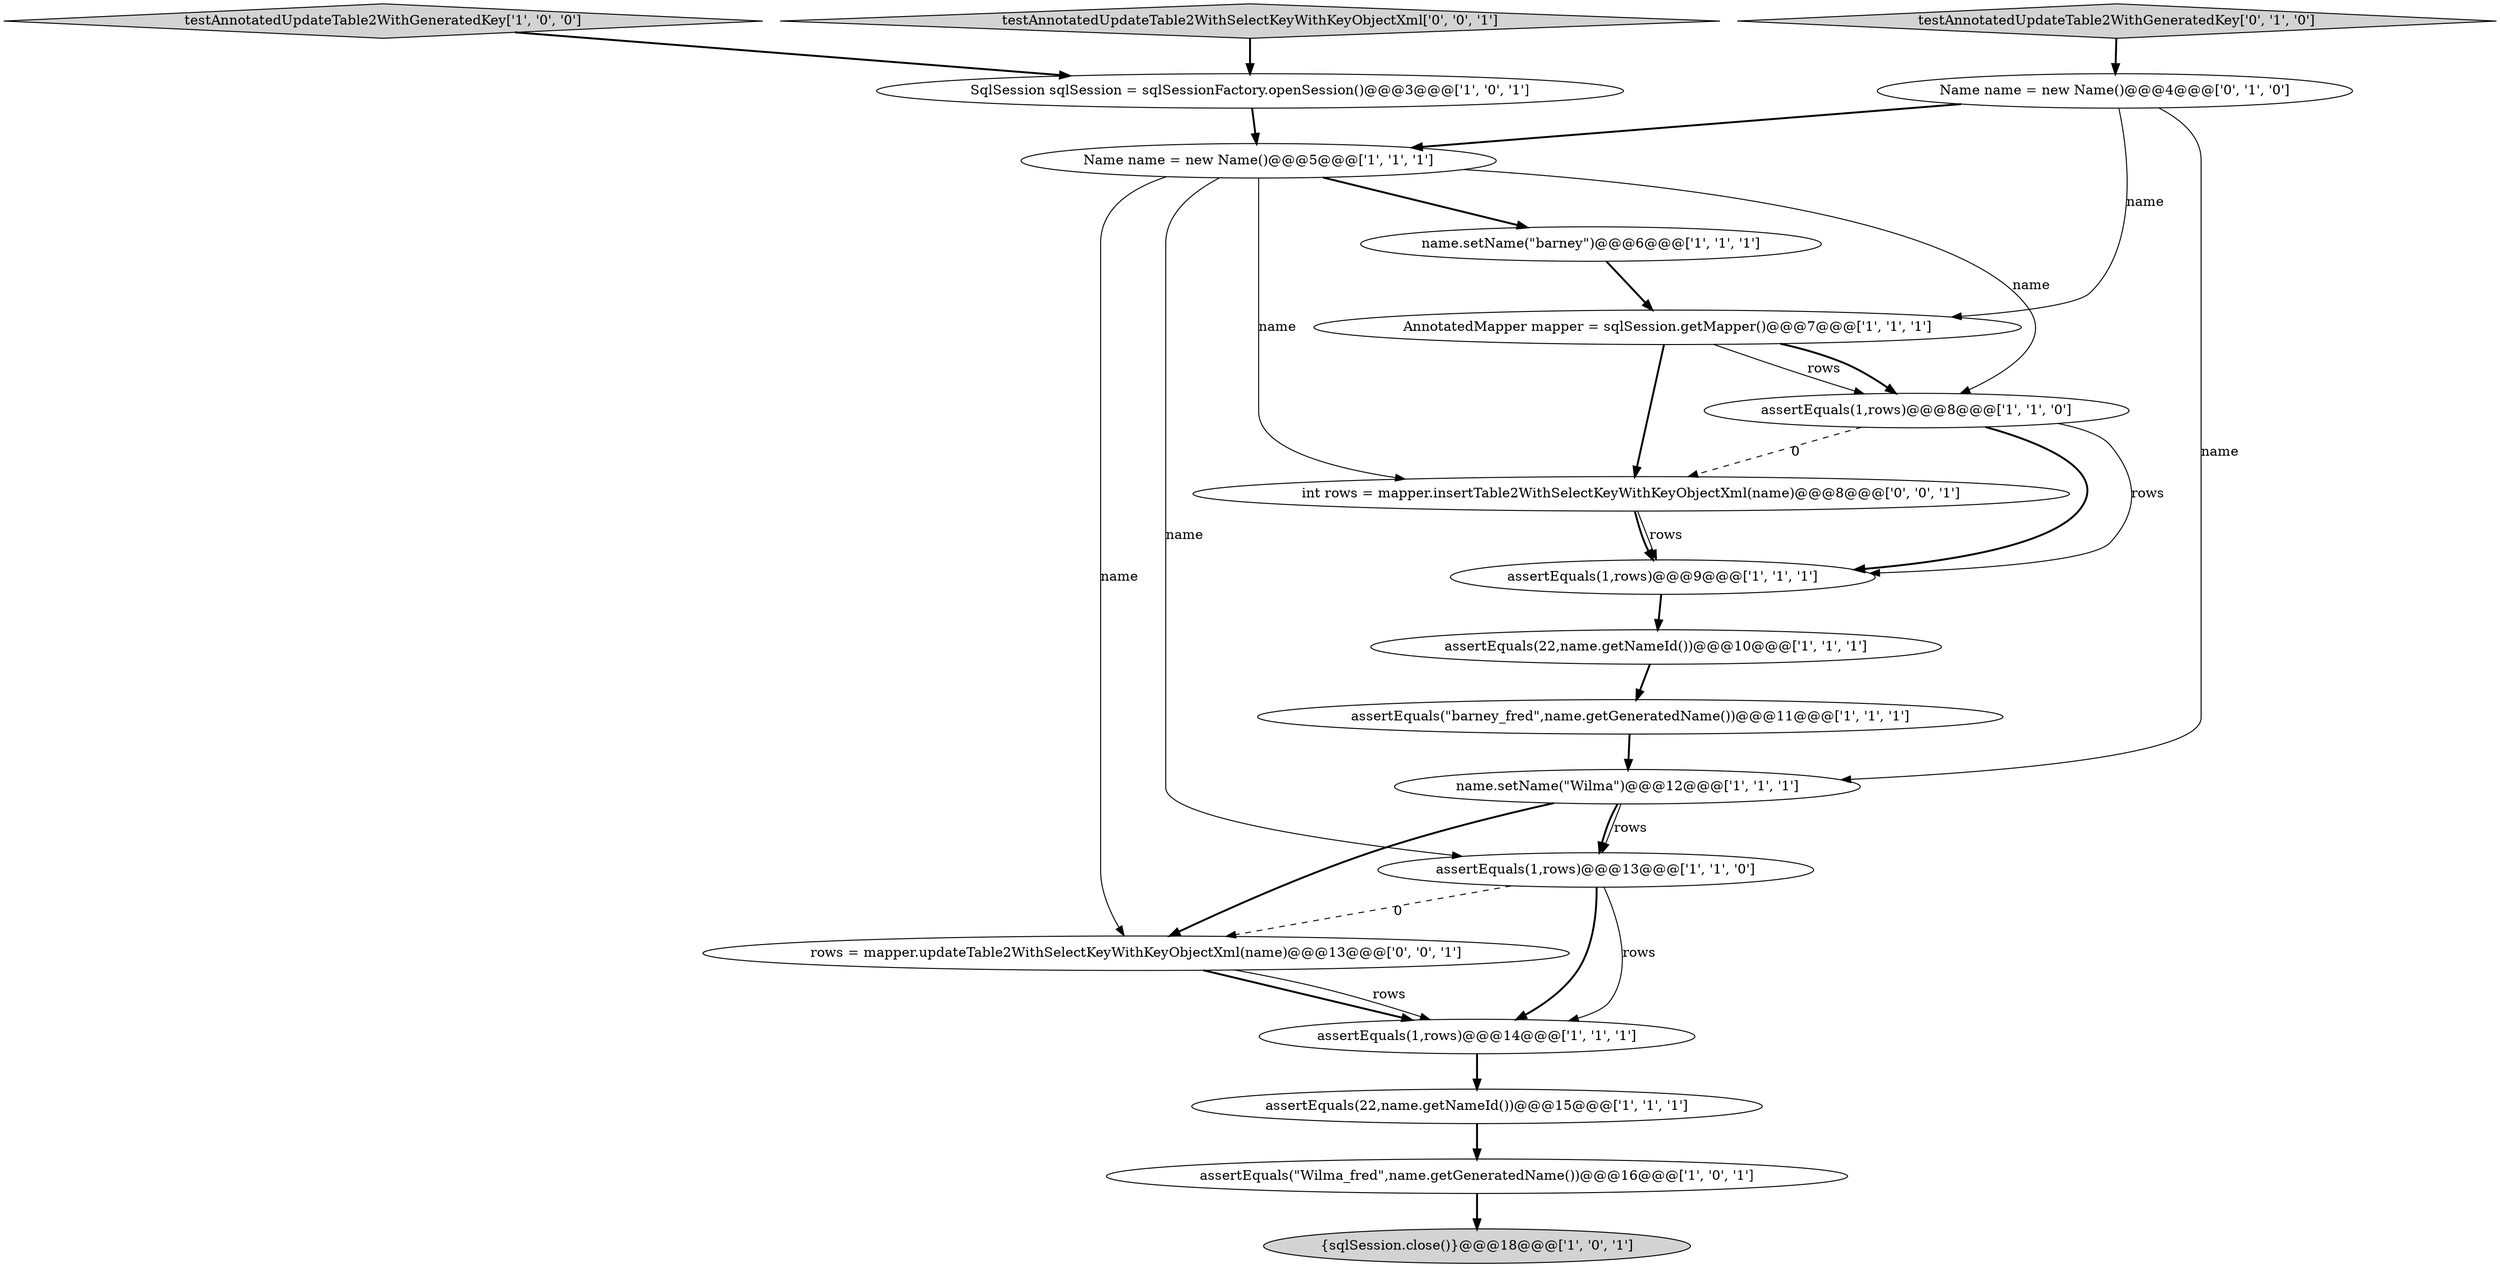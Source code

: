 digraph {
14 [style = filled, label = "name.setName(\"barney\")@@@6@@@['1', '1', '1']", fillcolor = white, shape = ellipse image = "AAA0AAABBB1BBB"];
4 [style = filled, label = "Name name = new Name()@@@5@@@['1', '1', '1']", fillcolor = white, shape = ellipse image = "AAA0AAABBB1BBB"];
0 [style = filled, label = "assertEquals(1,rows)@@@9@@@['1', '1', '1']", fillcolor = white, shape = ellipse image = "AAA0AAABBB1BBB"];
17 [style = filled, label = "rows = mapper.updateTable2WithSelectKeyWithKeyObjectXml(name)@@@13@@@['0', '0', '1']", fillcolor = white, shape = ellipse image = "AAA0AAABBB3BBB"];
3 [style = filled, label = "SqlSession sqlSession = sqlSessionFactory.openSession()@@@3@@@['1', '0', '1']", fillcolor = white, shape = ellipse image = "AAA0AAABBB1BBB"];
19 [style = filled, label = "testAnnotatedUpdateTable2WithSelectKeyWithKeyObjectXml['0', '0', '1']", fillcolor = lightgray, shape = diamond image = "AAA0AAABBB3BBB"];
10 [style = filled, label = "assertEquals(1,rows)@@@8@@@['1', '1', '0']", fillcolor = white, shape = ellipse image = "AAA0AAABBB1BBB"];
9 [style = filled, label = "assertEquals(1,rows)@@@14@@@['1', '1', '1']", fillcolor = white, shape = ellipse image = "AAA0AAABBB1BBB"];
13 [style = filled, label = "testAnnotatedUpdateTable2WithGeneratedKey['1', '0', '0']", fillcolor = lightgray, shape = diamond image = "AAA0AAABBB1BBB"];
2 [style = filled, label = "{sqlSession.close()}@@@18@@@['1', '0', '1']", fillcolor = lightgray, shape = ellipse image = "AAA0AAABBB1BBB"];
8 [style = filled, label = "assertEquals(22,name.getNameId())@@@10@@@['1', '1', '1']", fillcolor = white, shape = ellipse image = "AAA0AAABBB1BBB"];
12 [style = filled, label = "assertEquals(\"barney_fred\",name.getGeneratedName())@@@11@@@['1', '1', '1']", fillcolor = white, shape = ellipse image = "AAA0AAABBB1BBB"];
5 [style = filled, label = "name.setName(\"Wilma\")@@@12@@@['1', '1', '1']", fillcolor = white, shape = ellipse image = "AAA0AAABBB1BBB"];
16 [style = filled, label = "Name name = new Name()@@@4@@@['0', '1', '0']", fillcolor = white, shape = ellipse image = "AAA0AAABBB2BBB"];
6 [style = filled, label = "AnnotatedMapper mapper = sqlSession.getMapper()@@@7@@@['1', '1', '1']", fillcolor = white, shape = ellipse image = "AAA0AAABBB1BBB"];
15 [style = filled, label = "testAnnotatedUpdateTable2WithGeneratedKey['0', '1', '0']", fillcolor = lightgray, shape = diamond image = "AAA0AAABBB2BBB"];
1 [style = filled, label = "assertEquals(22,name.getNameId())@@@15@@@['1', '1', '1']", fillcolor = white, shape = ellipse image = "AAA0AAABBB1BBB"];
7 [style = filled, label = "assertEquals(\"Wilma_fred\",name.getGeneratedName())@@@16@@@['1', '0', '1']", fillcolor = white, shape = ellipse image = "AAA0AAABBB1BBB"];
18 [style = filled, label = "int rows = mapper.insertTable2WithSelectKeyWithKeyObjectXml(name)@@@8@@@['0', '0', '1']", fillcolor = white, shape = ellipse image = "AAA0AAABBB3BBB"];
11 [style = filled, label = "assertEquals(1,rows)@@@13@@@['1', '1', '0']", fillcolor = white, shape = ellipse image = "AAA0AAABBB1BBB"];
4->14 [style = bold, label=""];
4->18 [style = solid, label="name"];
5->11 [style = solid, label="rows"];
12->5 [style = bold, label=""];
16->5 [style = solid, label="name"];
6->18 [style = bold, label=""];
17->9 [style = bold, label=""];
6->10 [style = solid, label="rows"];
18->0 [style = solid, label="rows"];
11->9 [style = solid, label="rows"];
11->17 [style = dashed, label="0"];
11->9 [style = bold, label=""];
15->16 [style = bold, label=""];
5->17 [style = bold, label=""];
3->4 [style = bold, label=""];
1->7 [style = bold, label=""];
10->0 [style = solid, label="rows"];
13->3 [style = bold, label=""];
17->9 [style = solid, label="rows"];
7->2 [style = bold, label=""];
16->6 [style = solid, label="name"];
6->10 [style = bold, label=""];
4->10 [style = solid, label="name"];
10->0 [style = bold, label=""];
0->8 [style = bold, label=""];
8->12 [style = bold, label=""];
4->17 [style = solid, label="name"];
5->11 [style = bold, label=""];
16->4 [style = bold, label=""];
9->1 [style = bold, label=""];
19->3 [style = bold, label=""];
14->6 [style = bold, label=""];
18->0 [style = bold, label=""];
10->18 [style = dashed, label="0"];
4->11 [style = solid, label="name"];
}
